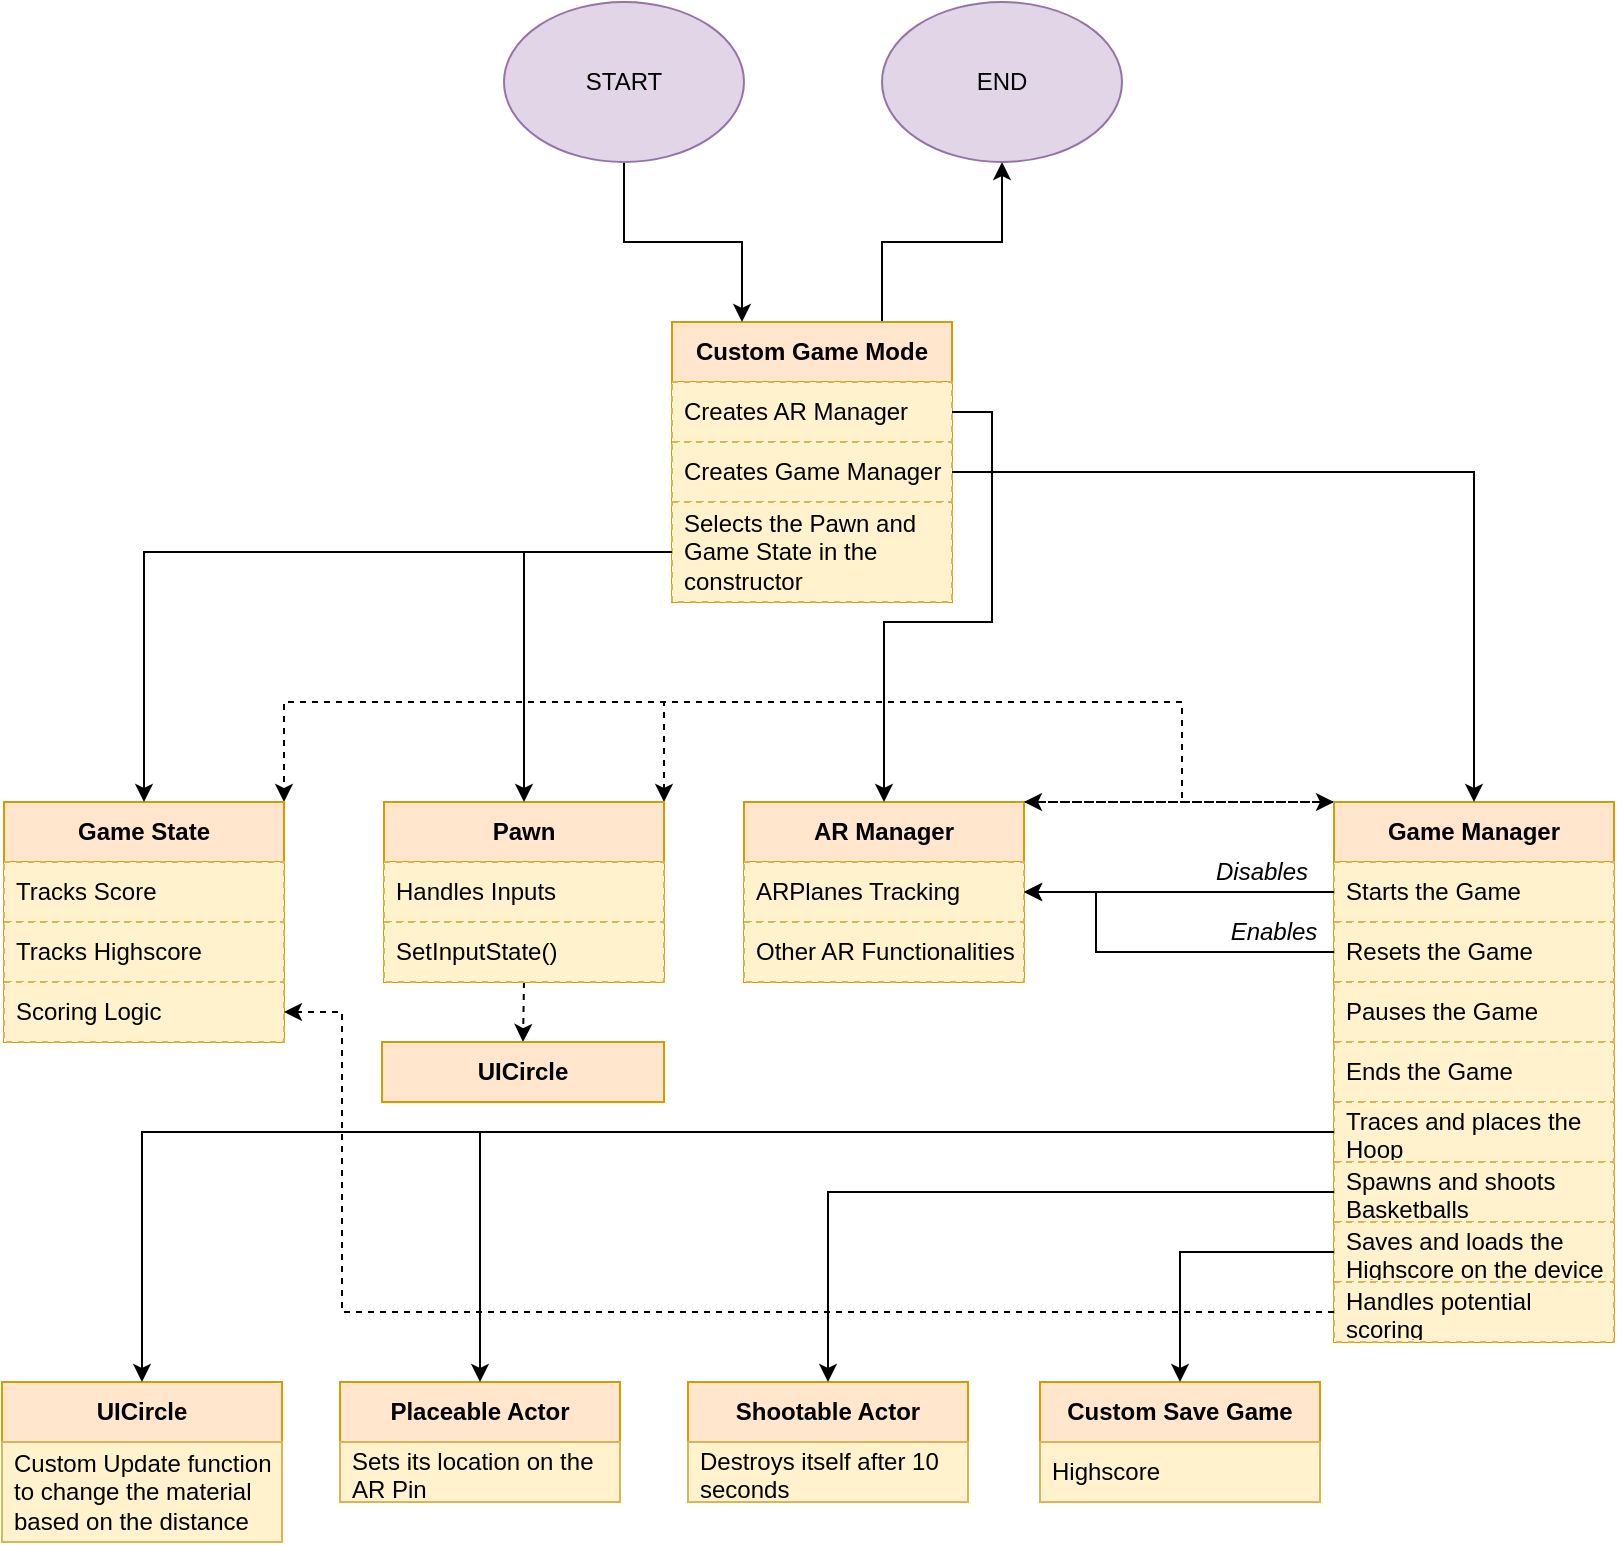 <mxfile version="20.6.2" type="device"><diagram id="_OTsqA4mHk5yOkzvfzl7" name="Page-1"><mxGraphModel dx="1422" dy="737" grid="1" gridSize="10" guides="1" tooltips="1" connect="1" arrows="1" fold="1" page="1" pageScale="1" pageWidth="827" pageHeight="1169" math="0" shadow="0"><root><mxCell id="0"/><mxCell id="1" parent="0"/><mxCell id="ajbu0PjSxEXx0tRi0Z6Q-33" style="edgeStyle=orthogonalEdgeStyle;rounded=0;orthogonalLoop=1;jettySize=auto;html=1;exitX=0.75;exitY=0;exitDx=0;exitDy=0;entryX=0.5;entryY=1;entryDx=0;entryDy=0;" edge="1" parent="1" source="07cUzBV6Zl6dOsCbjx_h-2" target="ajbu0PjSxEXx0tRi0Z6Q-31"><mxGeometry relative="1" as="geometry"/></mxCell><mxCell id="07cUzBV6Zl6dOsCbjx_h-2" value="&lt;b&gt;Custom Game Mode&lt;/b&gt;" style="swimlane;fontStyle=0;childLayout=stackLayout;horizontal=1;startSize=30;horizontalStack=0;resizeParent=1;resizeParentMax=0;resizeLast=0;collapsible=1;marginBottom=0;whiteSpace=wrap;html=1;fillColor=#ffe6cc;strokeColor=#d79b00;" parent="1" vertex="1"><mxGeometry x="345" y="170" width="140" height="140" as="geometry"/></mxCell><mxCell id="07cUzBV6Zl6dOsCbjx_h-3" value="Creates AR Manager" style="text;strokeColor=#d6b656;fillColor=#fff2cc;align=left;verticalAlign=middle;spacingLeft=4;spacingRight=4;overflow=hidden;points=[[0,0.5],[1,0.5]];portConstraint=eastwest;rotatable=0;whiteSpace=wrap;html=1;dashed=1;" parent="07cUzBV6Zl6dOsCbjx_h-2" vertex="1"><mxGeometry y="30" width="140" height="30" as="geometry"/></mxCell><mxCell id="07cUzBV6Zl6dOsCbjx_h-4" value="Creates Game Manager" style="text;strokeColor=#d6b656;fillColor=#fff2cc;align=left;verticalAlign=middle;spacingLeft=4;spacingRight=4;overflow=hidden;points=[[0,0.5],[1,0.5]];portConstraint=eastwest;rotatable=0;whiteSpace=wrap;html=1;dashed=1;" parent="07cUzBV6Zl6dOsCbjx_h-2" vertex="1"><mxGeometry y="60" width="140" height="30" as="geometry"/></mxCell><mxCell id="07cUzBV6Zl6dOsCbjx_h-22" value="Selects the Pawn and Game State in the constructor&amp;nbsp;" style="text;strokeColor=#d6b656;fillColor=#fff2cc;align=left;verticalAlign=middle;spacingLeft=4;spacingRight=4;overflow=hidden;points=[[0,0.5],[1,0.5]];portConstraint=eastwest;rotatable=0;whiteSpace=wrap;html=1;dashed=1;" parent="07cUzBV6Zl6dOsCbjx_h-2" vertex="1"><mxGeometry y="90" width="140" height="50" as="geometry"/></mxCell><mxCell id="ajbu0PjSxEXx0tRi0Z6Q-43" style="edgeStyle=orthogonalEdgeStyle;rounded=0;orthogonalLoop=1;jettySize=auto;html=1;exitX=1;exitY=0;exitDx=0;exitDy=0;entryX=0;entryY=0;entryDx=0;entryDy=0;dashed=1;" edge="1" parent="1" source="07cUzBV6Zl6dOsCbjx_h-8" target="07cUzBV6Zl6dOsCbjx_h-12"><mxGeometry relative="1" as="geometry"><Array as="points"><mxPoint x="600" y="410"/><mxPoint x="600" y="410"/></Array></mxGeometry></mxCell><mxCell id="07cUzBV6Zl6dOsCbjx_h-8" value="&lt;b&gt;AR Manager&lt;/b&gt;" style="swimlane;fontStyle=0;childLayout=stackLayout;horizontal=1;startSize=30;horizontalStack=0;resizeParent=1;resizeParentMax=0;resizeLast=0;collapsible=1;marginBottom=0;whiteSpace=wrap;html=1;fillColor=#ffe6cc;strokeColor=#d79b00;" parent="1" vertex="1"><mxGeometry x="381" y="410" width="140" height="90" as="geometry"/></mxCell><mxCell id="07cUzBV6Zl6dOsCbjx_h-9" value="ARPlanes Tracking" style="text;strokeColor=#d6b656;fillColor=#fff2cc;align=left;verticalAlign=middle;spacingLeft=4;spacingRight=4;overflow=hidden;points=[[0,0.5],[1,0.5]];portConstraint=eastwest;rotatable=0;whiteSpace=wrap;html=1;dashed=1;" parent="07cUzBV6Zl6dOsCbjx_h-8" vertex="1"><mxGeometry y="30" width="140" height="30" as="geometry"/></mxCell><mxCell id="07cUzBV6Zl6dOsCbjx_h-10" value="Other AR Functionalities" style="text;strokeColor=#d6b656;fillColor=#fff2cc;align=left;verticalAlign=middle;spacingLeft=4;spacingRight=4;overflow=hidden;points=[[0,0.5],[1,0.5]];portConstraint=eastwest;rotatable=0;whiteSpace=wrap;html=1;dashed=1;" parent="07cUzBV6Zl6dOsCbjx_h-8" vertex="1"><mxGeometry y="60" width="140" height="30" as="geometry"/></mxCell><mxCell id="ajbu0PjSxEXx0tRi0Z6Q-44" style="edgeStyle=orthogonalEdgeStyle;rounded=0;orthogonalLoop=1;jettySize=auto;html=1;exitX=0;exitY=0;exitDx=0;exitDy=0;entryX=1;entryY=0;entryDx=0;entryDy=0;dashed=1;" edge="1" parent="1" source="07cUzBV6Zl6dOsCbjx_h-12" target="07cUzBV6Zl6dOsCbjx_h-8"><mxGeometry relative="1" as="geometry"><Array as="points"><mxPoint x="610" y="410"/><mxPoint x="610" y="410"/></Array></mxGeometry></mxCell><mxCell id="ajbu0PjSxEXx0tRi0Z6Q-45" style="edgeStyle=orthogonalEdgeStyle;rounded=0;orthogonalLoop=1;jettySize=auto;html=1;exitX=0;exitY=0;exitDx=0;exitDy=0;entryX=1;entryY=0;entryDx=0;entryDy=0;dashed=1;" edge="1" parent="1" source="07cUzBV6Zl6dOsCbjx_h-12" target="07cUzBV6Zl6dOsCbjx_h-30"><mxGeometry relative="1" as="geometry"><Array as="points"><mxPoint x="600" y="410"/><mxPoint x="600" y="360"/><mxPoint x="341" y="360"/></Array></mxGeometry></mxCell><mxCell id="ajbu0PjSxEXx0tRi0Z6Q-47" style="edgeStyle=orthogonalEdgeStyle;rounded=0;orthogonalLoop=1;jettySize=auto;html=1;exitX=0;exitY=0;exitDx=0;exitDy=0;entryX=1;entryY=0;entryDx=0;entryDy=0;dashed=1;" edge="1" parent="1" source="07cUzBV6Zl6dOsCbjx_h-12" target="07cUzBV6Zl6dOsCbjx_h-23"><mxGeometry relative="1" as="geometry"><Array as="points"><mxPoint x="600" y="410"/><mxPoint x="600" y="360"/><mxPoint x="151" y="360"/></Array></mxGeometry></mxCell><mxCell id="07cUzBV6Zl6dOsCbjx_h-12" value="&lt;b&gt;Game Manager&lt;/b&gt;" style="swimlane;fontStyle=0;childLayout=stackLayout;horizontal=1;startSize=30;horizontalStack=0;resizeParent=1;resizeParentMax=0;resizeLast=0;collapsible=1;marginBottom=0;whiteSpace=wrap;html=1;fillColor=#ffe6cc;strokeColor=#d79b00;" parent="1" vertex="1"><mxGeometry x="676" y="410" width="140" height="270" as="geometry"/></mxCell><mxCell id="07cUzBV6Zl6dOsCbjx_h-13" value="Starts the Game" style="text;strokeColor=#d6b656;fillColor=#fff2cc;align=left;verticalAlign=middle;spacingLeft=4;spacingRight=4;overflow=hidden;points=[[0,0.5],[1,0.5]];portConstraint=eastwest;rotatable=0;whiteSpace=wrap;html=1;dashed=1;" parent="07cUzBV6Zl6dOsCbjx_h-12" vertex="1"><mxGeometry y="30" width="140" height="30" as="geometry"/></mxCell><mxCell id="07cUzBV6Zl6dOsCbjx_h-14" value="Resets&amp;nbsp;the Game" style="text;strokeColor=#d6b656;fillColor=#fff2cc;align=left;verticalAlign=middle;spacingLeft=4;spacingRight=4;overflow=hidden;points=[[0,0.5],[1,0.5]];portConstraint=eastwest;rotatable=0;whiteSpace=wrap;html=1;dashed=1;" parent="07cUzBV6Zl6dOsCbjx_h-12" vertex="1"><mxGeometry y="60" width="140" height="30" as="geometry"/></mxCell><mxCell id="07cUzBV6Zl6dOsCbjx_h-15" value="Pauses the Game" style="text;strokeColor=#d6b656;fillColor=#fff2cc;align=left;verticalAlign=middle;spacingLeft=4;spacingRight=4;overflow=hidden;points=[[0,0.5],[1,0.5]];portConstraint=eastwest;rotatable=0;whiteSpace=wrap;html=1;dashed=1;" parent="07cUzBV6Zl6dOsCbjx_h-12" vertex="1"><mxGeometry y="90" width="140" height="30" as="geometry"/></mxCell><mxCell id="ajbu0PjSxEXx0tRi0Z6Q-34" value="Ends the Game" style="text;strokeColor=#d6b656;fillColor=#fff2cc;align=left;verticalAlign=middle;spacingLeft=4;spacingRight=4;overflow=hidden;points=[[0,0.5],[1,0.5]];portConstraint=eastwest;rotatable=0;whiteSpace=wrap;html=1;dashed=1;" vertex="1" parent="07cUzBV6Zl6dOsCbjx_h-12"><mxGeometry y="120" width="140" height="30" as="geometry"/></mxCell><mxCell id="07cUzBV6Zl6dOsCbjx_h-36" value="Traces and places the Hoop" style="text;strokeColor=#d6b656;fillColor=#fff2cc;align=left;verticalAlign=middle;spacingLeft=4;spacingRight=4;overflow=hidden;points=[[0,0.5],[1,0.5]];portConstraint=eastwest;rotatable=0;whiteSpace=wrap;html=1;dashed=1;" parent="07cUzBV6Zl6dOsCbjx_h-12" vertex="1"><mxGeometry y="150" width="140" height="30" as="geometry"/></mxCell><mxCell id="ajbu0PjSxEXx0tRi0Z6Q-3" value="Spawns and shoots Basketballs" style="text;strokeColor=#d6b656;fillColor=#fff2cc;align=left;verticalAlign=middle;spacingLeft=4;spacingRight=4;overflow=hidden;points=[[0,0.5],[1,0.5]];portConstraint=eastwest;rotatable=0;whiteSpace=wrap;html=1;dashed=1;" vertex="1" parent="07cUzBV6Zl6dOsCbjx_h-12"><mxGeometry y="180" width="140" height="30" as="geometry"/></mxCell><mxCell id="ajbu0PjSxEXx0tRi0Z6Q-4" value="Saves and loads the Highscore on the device" style="text;strokeColor=#d6b656;fillColor=#fff2cc;align=left;verticalAlign=middle;spacingLeft=4;spacingRight=4;overflow=hidden;points=[[0,0.5],[1,0.5]];portConstraint=eastwest;rotatable=0;whiteSpace=wrap;html=1;dashed=1;" vertex="1" parent="07cUzBV6Zl6dOsCbjx_h-12"><mxGeometry y="210" width="140" height="30" as="geometry"/></mxCell><mxCell id="ajbu0PjSxEXx0tRi0Z6Q-29" value="Handles potential scoring" style="text;strokeColor=#d6b656;fillColor=#fff2cc;align=left;verticalAlign=middle;spacingLeft=4;spacingRight=4;overflow=hidden;points=[[0,0.5],[1,0.5]];portConstraint=eastwest;rotatable=0;whiteSpace=wrap;html=1;dashed=1;" vertex="1" parent="07cUzBV6Zl6dOsCbjx_h-12"><mxGeometry y="240" width="140" height="30" as="geometry"/></mxCell><mxCell id="07cUzBV6Zl6dOsCbjx_h-17" style="edgeStyle=orthogonalEdgeStyle;rounded=0;orthogonalLoop=1;jettySize=auto;html=1;exitX=1;exitY=0.5;exitDx=0;exitDy=0;entryX=0.5;entryY=0;entryDx=0;entryDy=0;" parent="1" source="07cUzBV6Zl6dOsCbjx_h-4" target="07cUzBV6Zl6dOsCbjx_h-12" edge="1"><mxGeometry relative="1" as="geometry"/></mxCell><mxCell id="07cUzBV6Zl6dOsCbjx_h-18" style="edgeStyle=orthogonalEdgeStyle;rounded=0;orthogonalLoop=1;jettySize=auto;html=1;exitX=0;exitY=0.5;exitDx=0;exitDy=0;entryX=1;entryY=0.5;entryDx=0;entryDy=0;" parent="1" source="07cUzBV6Zl6dOsCbjx_h-13" target="07cUzBV6Zl6dOsCbjx_h-9" edge="1"><mxGeometry relative="1" as="geometry"/></mxCell><mxCell id="07cUzBV6Zl6dOsCbjx_h-19" value="&lt;i&gt;Disables&lt;br&gt;&lt;/i&gt;" style="text;html=1;strokeColor=none;fillColor=none;align=center;verticalAlign=middle;whiteSpace=wrap;rounded=0;" parent="1" vertex="1"><mxGeometry x="610" y="430" width="60" height="30" as="geometry"/></mxCell><mxCell id="07cUzBV6Zl6dOsCbjx_h-20" style="edgeStyle=orthogonalEdgeStyle;rounded=0;orthogonalLoop=1;jettySize=auto;html=1;exitX=0;exitY=0.5;exitDx=0;exitDy=0;entryX=1;entryY=0.5;entryDx=0;entryDy=0;" parent="1" source="07cUzBV6Zl6dOsCbjx_h-14" target="07cUzBV6Zl6dOsCbjx_h-9" edge="1"><mxGeometry relative="1" as="geometry"><Array as="points"><mxPoint x="557" y="485"/><mxPoint x="557" y="455"/></Array></mxGeometry></mxCell><mxCell id="07cUzBV6Zl6dOsCbjx_h-21" value="&lt;i&gt;Enables&lt;br&gt;&lt;/i&gt;" style="text;html=1;strokeColor=none;fillColor=none;align=center;verticalAlign=middle;whiteSpace=wrap;rounded=0;" parent="1" vertex="1"><mxGeometry x="616" y="460" width="60" height="30" as="geometry"/></mxCell><mxCell id="07cUzBV6Zl6dOsCbjx_h-23" value="&lt;b&gt;Game State&lt;/b&gt;" style="swimlane;fontStyle=0;childLayout=stackLayout;horizontal=1;startSize=30;horizontalStack=0;resizeParent=1;resizeParentMax=0;resizeLast=0;collapsible=1;marginBottom=0;whiteSpace=wrap;html=1;strokeColor=#d79b00;fillColor=#ffe6cc;" parent="1" vertex="1"><mxGeometry x="11" y="410" width="140" height="120" as="geometry"/></mxCell><mxCell id="07cUzBV6Zl6dOsCbjx_h-24" value="Tracks Score" style="text;strokeColor=#d6b656;fillColor=#fff2cc;align=left;verticalAlign=middle;spacingLeft=4;spacingRight=4;overflow=hidden;points=[[0,0.5],[1,0.5]];portConstraint=eastwest;rotatable=0;whiteSpace=wrap;html=1;dashed=1;" parent="07cUzBV6Zl6dOsCbjx_h-23" vertex="1"><mxGeometry y="30" width="140" height="30" as="geometry"/></mxCell><mxCell id="07cUzBV6Zl6dOsCbjx_h-25" value="Tracks Highscore" style="text;strokeColor=#d6b656;fillColor=#fff2cc;align=left;verticalAlign=middle;spacingLeft=4;spacingRight=4;overflow=hidden;points=[[0,0.5],[1,0.5]];portConstraint=eastwest;rotatable=0;whiteSpace=wrap;html=1;dashed=1;" parent="07cUzBV6Zl6dOsCbjx_h-23" vertex="1"><mxGeometry y="60" width="140" height="30" as="geometry"/></mxCell><mxCell id="ajbu0PjSxEXx0tRi0Z6Q-46" value="Scoring Logic" style="text;strokeColor=#d6b656;fillColor=#fff2cc;align=left;verticalAlign=middle;spacingLeft=4;spacingRight=4;overflow=hidden;points=[[0,0.5],[1,0.5]];portConstraint=eastwest;rotatable=0;whiteSpace=wrap;html=1;dashed=1;" vertex="1" parent="07cUzBV6Zl6dOsCbjx_h-23"><mxGeometry y="90" width="140" height="30" as="geometry"/></mxCell><mxCell id="07cUzBV6Zl6dOsCbjx_h-29" style="edgeStyle=orthogonalEdgeStyle;rounded=0;orthogonalLoop=1;jettySize=auto;html=1;exitX=0;exitY=0.5;exitDx=0;exitDy=0;entryX=0.5;entryY=0;entryDx=0;entryDy=0;" parent="1" source="07cUzBV6Zl6dOsCbjx_h-22" target="07cUzBV6Zl6dOsCbjx_h-23" edge="1"><mxGeometry relative="1" as="geometry"/></mxCell><mxCell id="ajbu0PjSxEXx0tRi0Z6Q-56" style="edgeStyle=orthogonalEdgeStyle;rounded=0;orthogonalLoop=1;jettySize=auto;html=1;exitX=0.5;exitY=1;exitDx=0;exitDy=0;entryX=0.5;entryY=0;entryDx=0;entryDy=0;dashed=1;" edge="1" parent="1" source="07cUzBV6Zl6dOsCbjx_h-30" target="ajbu0PjSxEXx0tRi0Z6Q-55"><mxGeometry relative="1" as="geometry"/></mxCell><mxCell id="07cUzBV6Zl6dOsCbjx_h-30" value="&lt;b&gt;Pawn&lt;/b&gt;" style="swimlane;fontStyle=0;childLayout=stackLayout;horizontal=1;startSize=30;horizontalStack=0;resizeParent=1;resizeParentMax=0;resizeLast=0;collapsible=1;marginBottom=0;whiteSpace=wrap;html=1;strokeColor=#d79b00;fillColor=#ffe6cc;" parent="1" vertex="1"><mxGeometry x="201" y="410" width="140" height="90" as="geometry"/></mxCell><mxCell id="07cUzBV6Zl6dOsCbjx_h-31" value="Handles Inputs" style="text;strokeColor=#d6b656;fillColor=#fff2cc;align=left;verticalAlign=middle;spacingLeft=4;spacingRight=4;overflow=hidden;points=[[0,0.5],[1,0.5]];portConstraint=eastwest;rotatable=0;whiteSpace=wrap;html=1;dashed=1;" parent="07cUzBV6Zl6dOsCbjx_h-30" vertex="1"><mxGeometry y="30" width="140" height="30" as="geometry"/></mxCell><mxCell id="07cUzBV6Zl6dOsCbjx_h-32" value="SetInputState()" style="text;strokeColor=#d6b656;fillColor=#fff2cc;align=left;verticalAlign=middle;spacingLeft=4;spacingRight=4;overflow=hidden;points=[[0,0.5],[1,0.5]];portConstraint=eastwest;rotatable=0;whiteSpace=wrap;html=1;dashed=1;" parent="07cUzBV6Zl6dOsCbjx_h-30" vertex="1"><mxGeometry y="60" width="140" height="30" as="geometry"/></mxCell><mxCell id="07cUzBV6Zl6dOsCbjx_h-35" style="edgeStyle=orthogonalEdgeStyle;rounded=0;orthogonalLoop=1;jettySize=auto;html=1;exitX=0;exitY=0.5;exitDx=0;exitDy=0;entryX=0.5;entryY=0;entryDx=0;entryDy=0;" parent="1" source="07cUzBV6Zl6dOsCbjx_h-22" target="07cUzBV6Zl6dOsCbjx_h-30" edge="1"><mxGeometry relative="1" as="geometry"/></mxCell><mxCell id="07cUzBV6Zl6dOsCbjx_h-37" style="edgeStyle=orthogonalEdgeStyle;rounded=0;orthogonalLoop=1;jettySize=auto;html=1;exitX=1;exitY=0.5;exitDx=0;exitDy=0;entryX=0.5;entryY=0;entryDx=0;entryDy=0;" parent="1" source="07cUzBV6Zl6dOsCbjx_h-3" target="07cUzBV6Zl6dOsCbjx_h-8" edge="1"><mxGeometry relative="1" as="geometry"/></mxCell><mxCell id="ajbu0PjSxEXx0tRi0Z6Q-30" style="edgeStyle=orthogonalEdgeStyle;rounded=0;orthogonalLoop=1;jettySize=auto;html=1;exitX=0.5;exitY=1;exitDx=0;exitDy=0;entryX=0.25;entryY=0;entryDx=0;entryDy=0;" edge="1" parent="1" source="ajbu0PjSxEXx0tRi0Z6Q-1" target="07cUzBV6Zl6dOsCbjx_h-2"><mxGeometry relative="1" as="geometry"/></mxCell><mxCell id="ajbu0PjSxEXx0tRi0Z6Q-1" value="START" style="ellipse;whiteSpace=wrap;html=1;fillColor=#e1d5e7;strokeColor=#9673a6;" vertex="1" parent="1"><mxGeometry x="261" y="10" width="120" height="80" as="geometry"/></mxCell><mxCell id="ajbu0PjSxEXx0tRi0Z6Q-7" value="&lt;b&gt;Custom Save Game&lt;/b&gt;" style="swimlane;fontStyle=0;childLayout=stackLayout;horizontal=1;startSize=30;horizontalStack=0;resizeParent=1;resizeParentMax=0;resizeLast=0;collapsible=1;marginBottom=0;whiteSpace=wrap;html=1;fillColor=#ffe6cc;strokeColor=#d79b00;" vertex="1" parent="1"><mxGeometry x="529" y="700" width="140" height="60" as="geometry"/></mxCell><mxCell id="ajbu0PjSxEXx0tRi0Z6Q-8" value="Highscore" style="text;strokeColor=#d6b656;fillColor=#fff2cc;align=left;verticalAlign=middle;spacingLeft=4;spacingRight=4;overflow=hidden;points=[[0,0.5],[1,0.5]];portConstraint=eastwest;rotatable=0;whiteSpace=wrap;html=1;" vertex="1" parent="ajbu0PjSxEXx0tRi0Z6Q-7"><mxGeometry y="30" width="140" height="30" as="geometry"/></mxCell><mxCell id="ajbu0PjSxEXx0tRi0Z6Q-11" style="edgeStyle=orthogonalEdgeStyle;rounded=0;orthogonalLoop=1;jettySize=auto;html=1;exitX=0;exitY=0.5;exitDx=0;exitDy=0;entryX=0.5;entryY=0;entryDx=0;entryDy=0;" edge="1" parent="1" source="ajbu0PjSxEXx0tRi0Z6Q-4" target="ajbu0PjSxEXx0tRi0Z6Q-7"><mxGeometry relative="1" as="geometry"/></mxCell><mxCell id="ajbu0PjSxEXx0tRi0Z6Q-12" value="&lt;b&gt;Shootable Actor&lt;/b&gt;" style="swimlane;fontStyle=0;childLayout=stackLayout;horizontal=1;startSize=30;horizontalStack=0;resizeParent=1;resizeParentMax=0;resizeLast=0;collapsible=1;marginBottom=0;whiteSpace=wrap;html=1;fillColor=#ffe6cc;strokeColor=#d79b00;" vertex="1" parent="1"><mxGeometry x="353" y="700" width="140" height="60" as="geometry"/></mxCell><mxCell id="ajbu0PjSxEXx0tRi0Z6Q-15" value="Destroys itself after 10 seconds" style="text;strokeColor=#d6b656;fillColor=#fff2cc;align=left;verticalAlign=middle;spacingLeft=4;spacingRight=4;overflow=hidden;points=[[0,0.5],[1,0.5]];portConstraint=eastwest;rotatable=0;whiteSpace=wrap;html=1;" vertex="1" parent="ajbu0PjSxEXx0tRi0Z6Q-12"><mxGeometry y="30" width="140" height="30" as="geometry"/></mxCell><mxCell id="ajbu0PjSxEXx0tRi0Z6Q-16" value="&lt;b&gt;Placeable Actor&lt;/b&gt;" style="swimlane;fontStyle=0;childLayout=stackLayout;horizontal=1;startSize=30;horizontalStack=0;resizeParent=1;resizeParentMax=0;resizeLast=0;collapsible=1;marginBottom=0;whiteSpace=wrap;html=1;fillColor=#ffe6cc;strokeColor=#d79b00;" vertex="1" parent="1"><mxGeometry x="179" y="700" width="140" height="60" as="geometry"/></mxCell><mxCell id="ajbu0PjSxEXx0tRi0Z6Q-17" value="Sets its location on the AR Pin" style="text;strokeColor=#d6b656;fillColor=#fff2cc;align=left;verticalAlign=middle;spacingLeft=4;spacingRight=4;overflow=hidden;points=[[0,0.5],[1,0.5]];portConstraint=eastwest;rotatable=0;whiteSpace=wrap;html=1;" vertex="1" parent="ajbu0PjSxEXx0tRi0Z6Q-16"><mxGeometry y="30" width="140" height="30" as="geometry"/></mxCell><mxCell id="ajbu0PjSxEXx0tRi0Z6Q-20" style="edgeStyle=orthogonalEdgeStyle;rounded=0;orthogonalLoop=1;jettySize=auto;html=1;exitX=0;exitY=0.5;exitDx=0;exitDy=0;entryX=0.5;entryY=0;entryDx=0;entryDy=0;" edge="1" parent="1" source="ajbu0PjSxEXx0tRi0Z6Q-3" target="ajbu0PjSxEXx0tRi0Z6Q-12"><mxGeometry relative="1" as="geometry"/></mxCell><mxCell id="ajbu0PjSxEXx0tRi0Z6Q-21" style="edgeStyle=orthogonalEdgeStyle;rounded=0;orthogonalLoop=1;jettySize=auto;html=1;exitX=0;exitY=0.5;exitDx=0;exitDy=0;entryX=0.5;entryY=0;entryDx=0;entryDy=0;" edge="1" parent="1" source="07cUzBV6Zl6dOsCbjx_h-36" target="ajbu0PjSxEXx0tRi0Z6Q-16"><mxGeometry relative="1" as="geometry"/></mxCell><mxCell id="ajbu0PjSxEXx0tRi0Z6Q-22" value="&lt;b&gt;UICircle&lt;/b&gt;" style="swimlane;fontStyle=0;childLayout=stackLayout;horizontal=1;startSize=30;horizontalStack=0;resizeParent=1;resizeParentMax=0;resizeLast=0;collapsible=1;marginBottom=0;whiteSpace=wrap;html=1;fillColor=#ffe6cc;strokeColor=#d79b00;" vertex="1" parent="1"><mxGeometry x="10" y="700" width="140" height="80" as="geometry"/></mxCell><mxCell id="ajbu0PjSxEXx0tRi0Z6Q-23" value="Custom Update function to change the material based on the distance" style="text;strokeColor=#d6b656;fillColor=#fff2cc;align=left;verticalAlign=middle;spacingLeft=4;spacingRight=4;overflow=hidden;points=[[0,0.5],[1,0.5]];portConstraint=eastwest;rotatable=0;whiteSpace=wrap;html=1;" vertex="1" parent="ajbu0PjSxEXx0tRi0Z6Q-22"><mxGeometry y="30" width="140" height="50" as="geometry"/></mxCell><mxCell id="ajbu0PjSxEXx0tRi0Z6Q-28" style="edgeStyle=orthogonalEdgeStyle;rounded=0;orthogonalLoop=1;jettySize=auto;html=1;exitX=0;exitY=0.5;exitDx=0;exitDy=0;entryX=0.5;entryY=0;entryDx=0;entryDy=0;" edge="1" parent="1" source="07cUzBV6Zl6dOsCbjx_h-36" target="ajbu0PjSxEXx0tRi0Z6Q-22"><mxGeometry relative="1" as="geometry"/></mxCell><mxCell id="ajbu0PjSxEXx0tRi0Z6Q-31" value="END" style="ellipse;whiteSpace=wrap;html=1;fillColor=#e1d5e7;strokeColor=#9673a6;" vertex="1" parent="1"><mxGeometry x="450" y="10" width="120" height="80" as="geometry"/></mxCell><mxCell id="ajbu0PjSxEXx0tRi0Z6Q-49" style="edgeStyle=orthogonalEdgeStyle;rounded=0;orthogonalLoop=1;jettySize=auto;html=1;exitX=0;exitY=0.5;exitDx=0;exitDy=0;entryX=1;entryY=0.5;entryDx=0;entryDy=0;dashed=1;" edge="1" parent="1" source="ajbu0PjSxEXx0tRi0Z6Q-29" target="ajbu0PjSxEXx0tRi0Z6Q-46"><mxGeometry relative="1" as="geometry"><Array as="points"><mxPoint x="180" y="665"/><mxPoint x="180" y="515"/></Array></mxGeometry></mxCell><mxCell id="ajbu0PjSxEXx0tRi0Z6Q-55" value="&lt;b&gt;UICircle&lt;/b&gt;" style="rounded=0;whiteSpace=wrap;html=1;fillColor=#ffe6cc;strokeColor=#d79b00;" vertex="1" parent="1"><mxGeometry x="200" y="530" width="141" height="30" as="geometry"/></mxCell></root></mxGraphModel></diagram></mxfile>